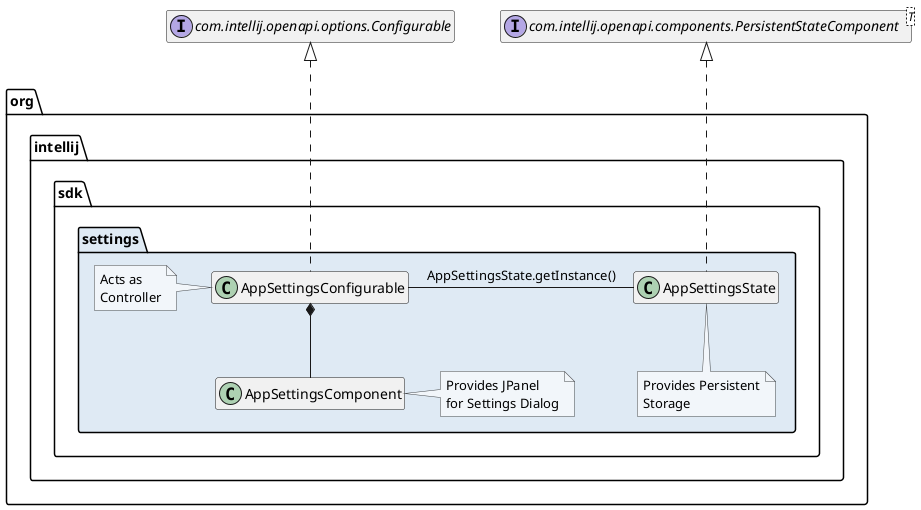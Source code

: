 @startuml
' Set style and layout parameters
top to bottom direction
skinparam note {
  BackgroundColor #F2F6FA
  BorderColor #424649
}
hide empty members

' Define the objects in the diagram
interface "com.intellij.openapi.options.Configurable" as Configurable
interface "com.intellij.openapi.components.PersistentStateComponent<T>" as PersistentStateComponent
package "org.intellij.sdk.settings" #DFEAF4 {
  class AppSettingsConfigurable
    note left: Acts as\nController
  class AppSettingsState
    note bottom: Provides Persistent\nStorage
  class AppSettingsComponent
    note right: Provides JPanel\nfor Settings Dialog
}

' Define the class relationships
Configurable <|.. AppSettingsConfigurable
PersistentStateComponent <|.. AppSettingsState
AppSettingsConfigurable *-- AppSettingsComponent
AppSettingsConfigurable - AppSettingsState : AppSettingsState.getInstance()
@enduml